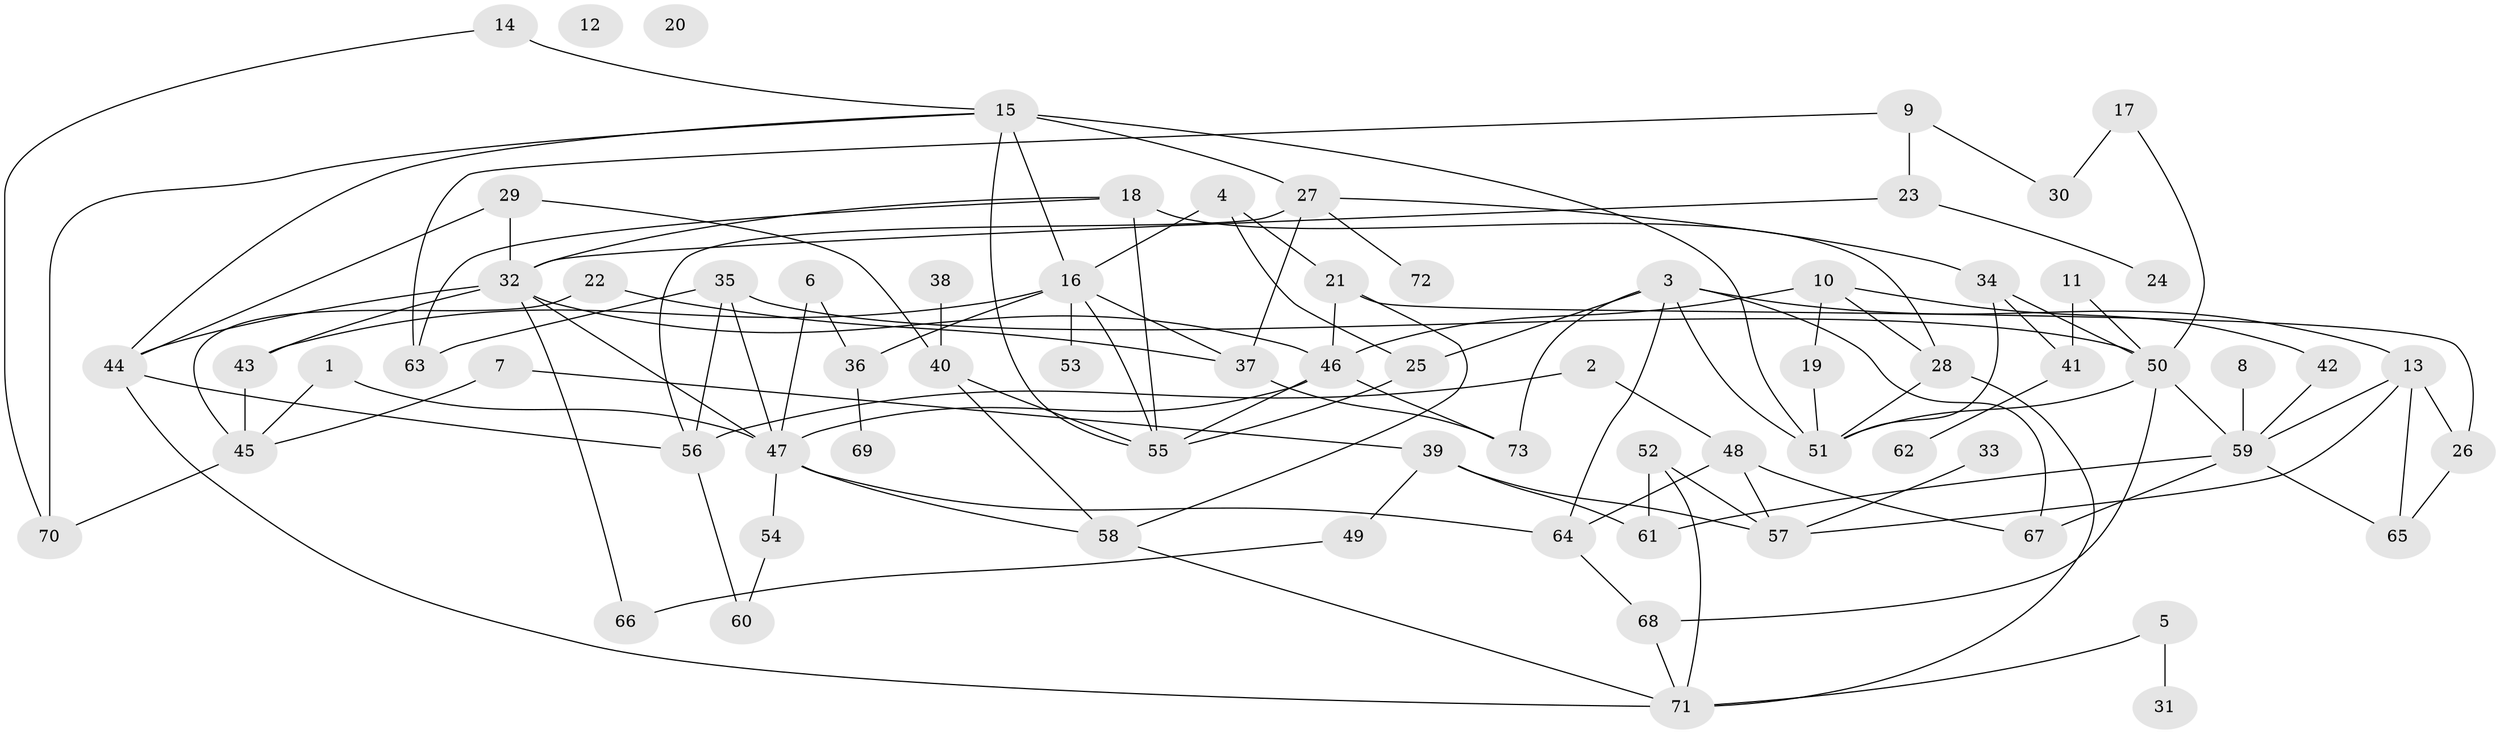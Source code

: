// Generated by graph-tools (version 1.1) at 2025/25/03/09/25 03:25:19]
// undirected, 73 vertices, 122 edges
graph export_dot {
graph [start="1"]
  node [color=gray90,style=filled];
  1;
  2;
  3;
  4;
  5;
  6;
  7;
  8;
  9;
  10;
  11;
  12;
  13;
  14;
  15;
  16;
  17;
  18;
  19;
  20;
  21;
  22;
  23;
  24;
  25;
  26;
  27;
  28;
  29;
  30;
  31;
  32;
  33;
  34;
  35;
  36;
  37;
  38;
  39;
  40;
  41;
  42;
  43;
  44;
  45;
  46;
  47;
  48;
  49;
  50;
  51;
  52;
  53;
  54;
  55;
  56;
  57;
  58;
  59;
  60;
  61;
  62;
  63;
  64;
  65;
  66;
  67;
  68;
  69;
  70;
  71;
  72;
  73;
  1 -- 45;
  1 -- 47;
  2 -- 48;
  2 -- 56;
  3 -- 13;
  3 -- 25;
  3 -- 51;
  3 -- 64;
  3 -- 67;
  3 -- 73;
  4 -- 16;
  4 -- 21;
  4 -- 25;
  5 -- 31;
  5 -- 71;
  6 -- 36;
  6 -- 47;
  7 -- 39;
  7 -- 45;
  8 -- 59;
  9 -- 23;
  9 -- 30;
  9 -- 63;
  10 -- 19;
  10 -- 28;
  10 -- 42;
  10 -- 46;
  11 -- 41;
  11 -- 50;
  13 -- 26;
  13 -- 57;
  13 -- 59;
  13 -- 65;
  14 -- 15;
  14 -- 70;
  15 -- 16;
  15 -- 27;
  15 -- 44;
  15 -- 51;
  15 -- 55;
  15 -- 70;
  16 -- 36;
  16 -- 37;
  16 -- 43;
  16 -- 53;
  16 -- 55;
  17 -- 30;
  17 -- 50;
  18 -- 28;
  18 -- 32;
  18 -- 55;
  18 -- 63;
  19 -- 51;
  21 -- 26;
  21 -- 46;
  21 -- 58;
  22 -- 37;
  22 -- 45;
  23 -- 24;
  23 -- 32;
  25 -- 55;
  26 -- 65;
  27 -- 34;
  27 -- 37;
  27 -- 56;
  27 -- 72;
  28 -- 51;
  28 -- 71;
  29 -- 32;
  29 -- 40;
  29 -- 44;
  32 -- 43;
  32 -- 44;
  32 -- 46;
  32 -- 47;
  32 -- 66;
  33 -- 57;
  34 -- 41;
  34 -- 50;
  34 -- 51;
  35 -- 47;
  35 -- 50;
  35 -- 56;
  35 -- 63;
  36 -- 69;
  37 -- 73;
  38 -- 40;
  39 -- 49;
  39 -- 57;
  39 -- 61;
  40 -- 55;
  40 -- 58;
  41 -- 62;
  42 -- 59;
  43 -- 45;
  44 -- 56;
  44 -- 71;
  45 -- 70;
  46 -- 47;
  46 -- 55;
  46 -- 73;
  47 -- 54;
  47 -- 58;
  47 -- 64;
  48 -- 57;
  48 -- 64;
  48 -- 67;
  49 -- 66;
  50 -- 51;
  50 -- 59;
  50 -- 68;
  52 -- 57;
  52 -- 61;
  52 -- 71;
  54 -- 60;
  56 -- 60;
  58 -- 71;
  59 -- 61;
  59 -- 65;
  59 -- 67;
  64 -- 68;
  68 -- 71;
}
